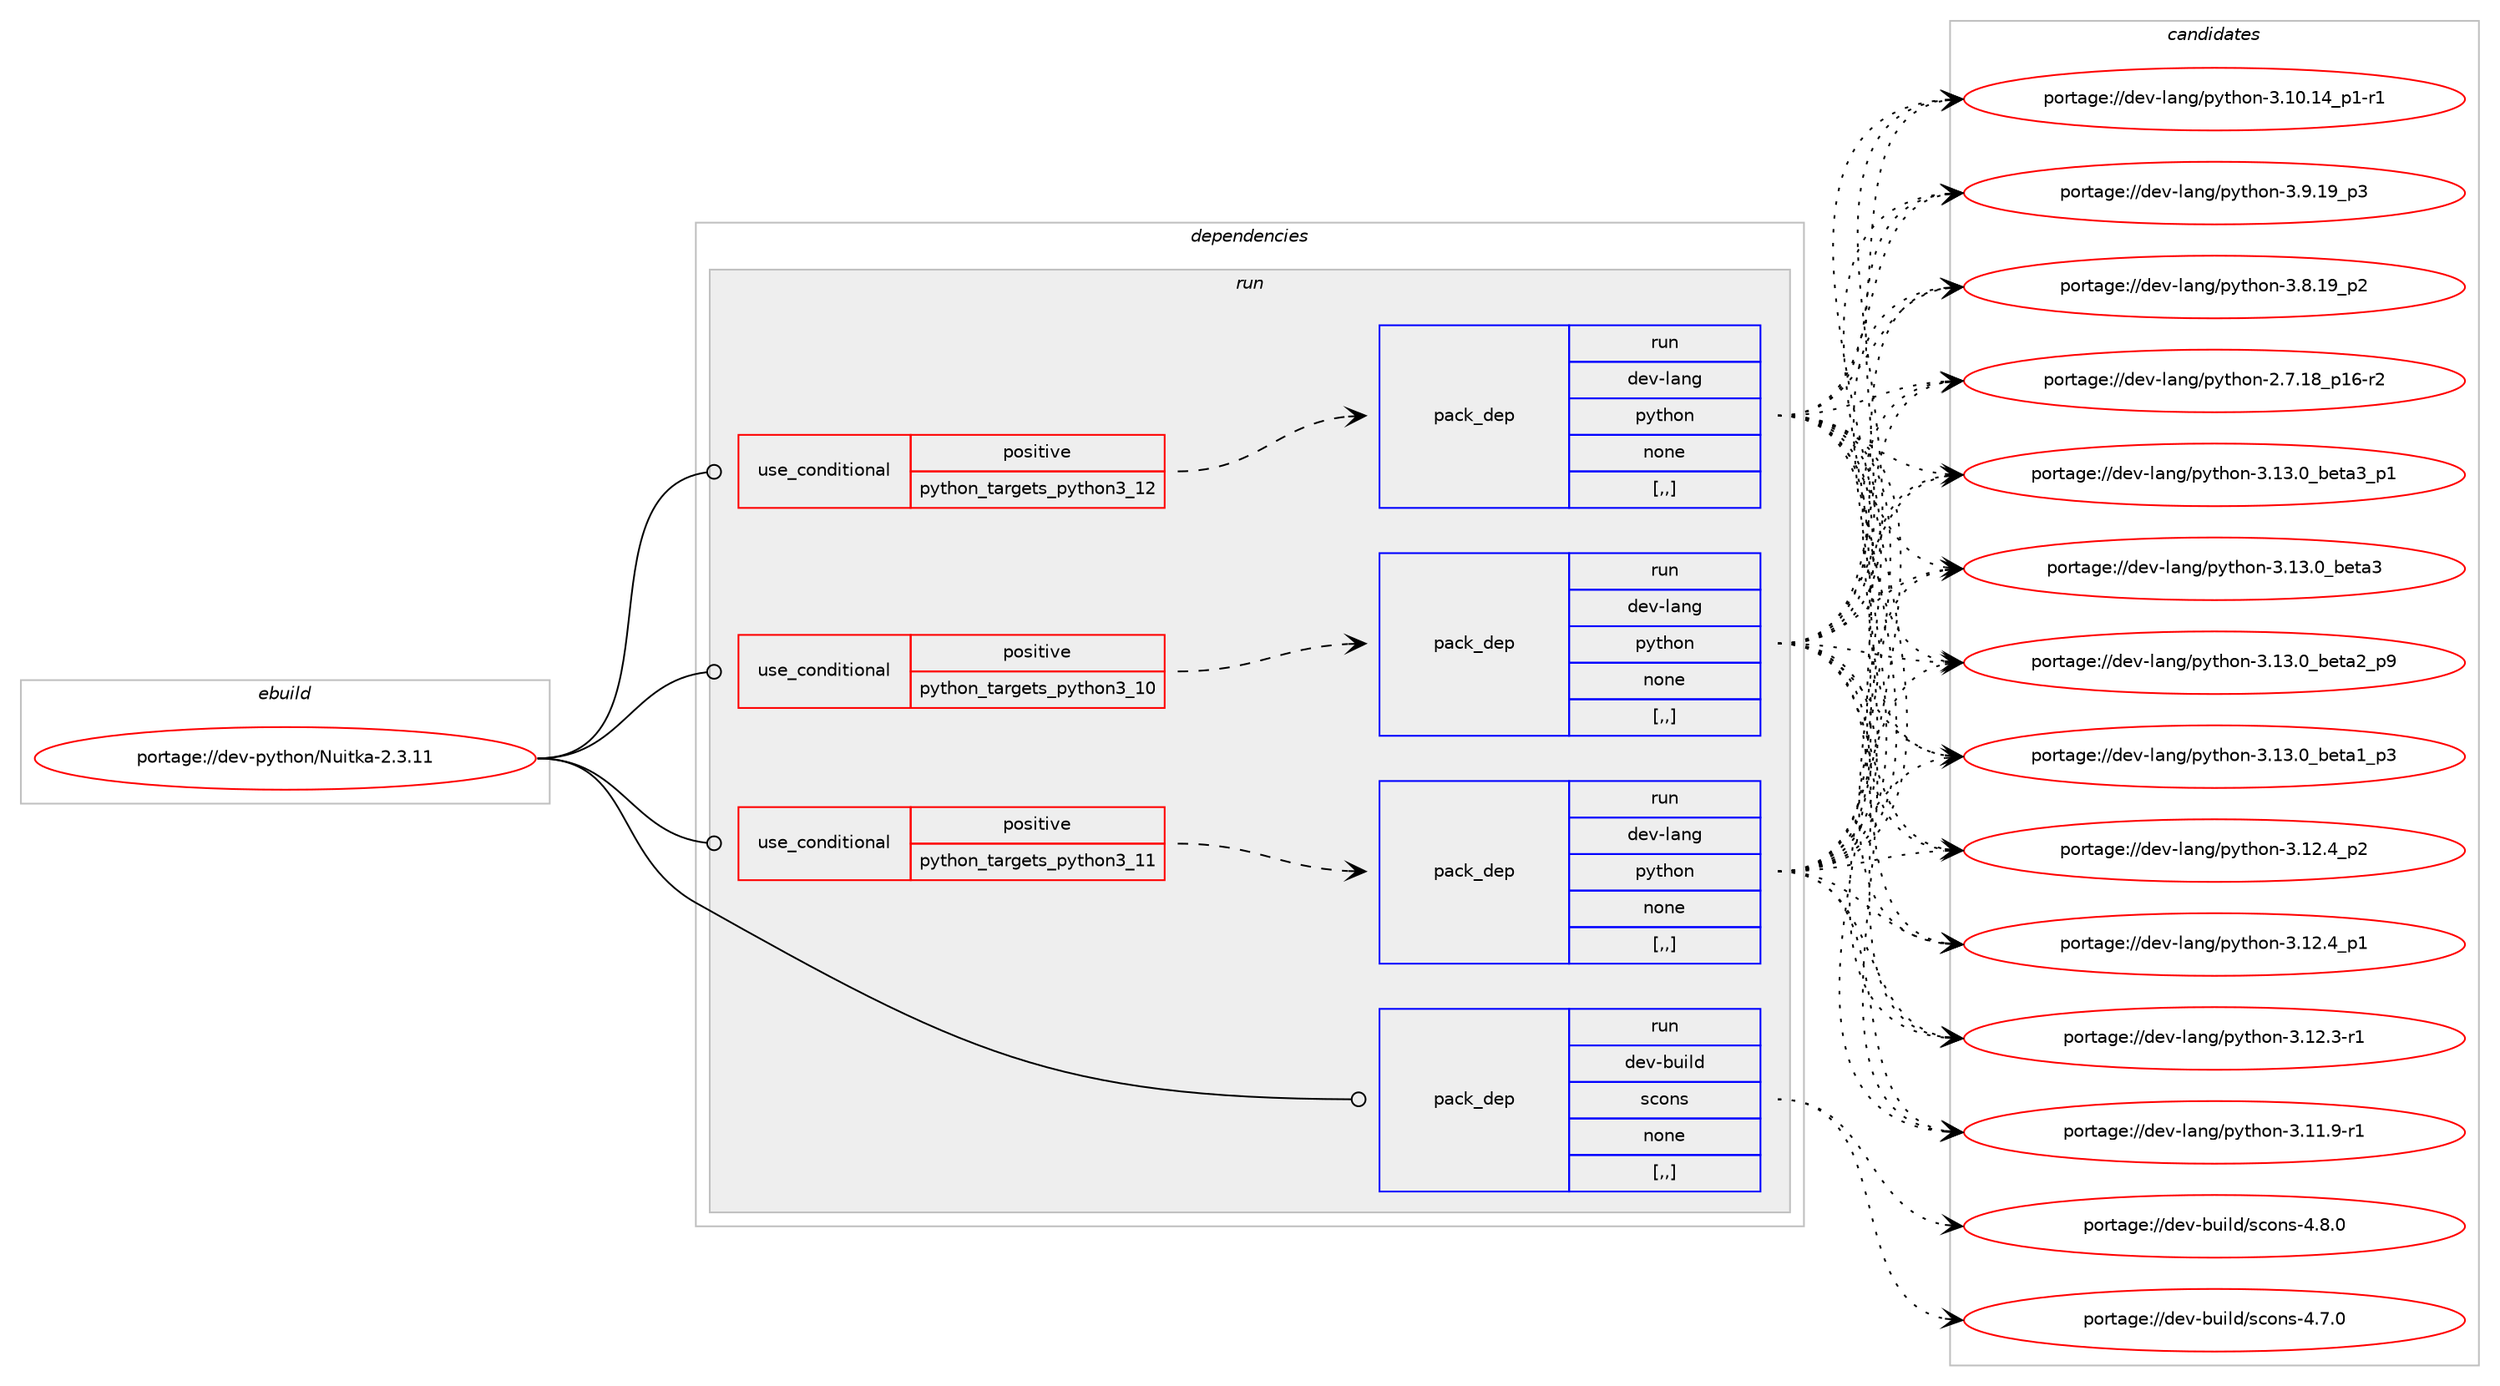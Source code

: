 digraph prolog {

# *************
# Graph options
# *************

newrank=true;
concentrate=true;
compound=true;
graph [rankdir=LR,fontname=Helvetica,fontsize=10,ranksep=1.5];#, ranksep=2.5, nodesep=0.2];
edge  [arrowhead=vee];
node  [fontname=Helvetica,fontsize=10];

# **********
# The ebuild
# **********

subgraph cluster_leftcol {
color=gray;
label=<<i>ebuild</i>>;
id [label="portage://dev-python/Nuitka-2.3.11", color=red, width=4, href="../dev-python/Nuitka-2.3.11.svg"];
}

# ****************
# The dependencies
# ****************

subgraph cluster_midcol {
color=gray;
label=<<i>dependencies</i>>;
subgraph cluster_compile {
fillcolor="#eeeeee";
style=filled;
label=<<i>compile</i>>;
}
subgraph cluster_compileandrun {
fillcolor="#eeeeee";
style=filled;
label=<<i>compile and run</i>>;
}
subgraph cluster_run {
fillcolor="#eeeeee";
style=filled;
label=<<i>run</i>>;
subgraph cond30442 {
dependency140640 [label=<<TABLE BORDER="0" CELLBORDER="1" CELLSPACING="0" CELLPADDING="4"><TR><TD ROWSPAN="3" CELLPADDING="10">use_conditional</TD></TR><TR><TD>positive</TD></TR><TR><TD>python_targets_python3_10</TD></TR></TABLE>>, shape=none, color=red];
subgraph pack108956 {
dependency140641 [label=<<TABLE BORDER="0" CELLBORDER="1" CELLSPACING="0" CELLPADDING="4" WIDTH="220"><TR><TD ROWSPAN="6" CELLPADDING="30">pack_dep</TD></TR><TR><TD WIDTH="110">run</TD></TR><TR><TD>dev-lang</TD></TR><TR><TD>python</TD></TR><TR><TD>none</TD></TR><TR><TD>[,,]</TD></TR></TABLE>>, shape=none, color=blue];
}
dependency140640:e -> dependency140641:w [weight=20,style="dashed",arrowhead="vee"];
}
id:e -> dependency140640:w [weight=20,style="solid",arrowhead="odot"];
subgraph cond30443 {
dependency140642 [label=<<TABLE BORDER="0" CELLBORDER="1" CELLSPACING="0" CELLPADDING="4"><TR><TD ROWSPAN="3" CELLPADDING="10">use_conditional</TD></TR><TR><TD>positive</TD></TR><TR><TD>python_targets_python3_11</TD></TR></TABLE>>, shape=none, color=red];
subgraph pack108957 {
dependency140643 [label=<<TABLE BORDER="0" CELLBORDER="1" CELLSPACING="0" CELLPADDING="4" WIDTH="220"><TR><TD ROWSPAN="6" CELLPADDING="30">pack_dep</TD></TR><TR><TD WIDTH="110">run</TD></TR><TR><TD>dev-lang</TD></TR><TR><TD>python</TD></TR><TR><TD>none</TD></TR><TR><TD>[,,]</TD></TR></TABLE>>, shape=none, color=blue];
}
dependency140642:e -> dependency140643:w [weight=20,style="dashed",arrowhead="vee"];
}
id:e -> dependency140642:w [weight=20,style="solid",arrowhead="odot"];
subgraph cond30444 {
dependency140644 [label=<<TABLE BORDER="0" CELLBORDER="1" CELLSPACING="0" CELLPADDING="4"><TR><TD ROWSPAN="3" CELLPADDING="10">use_conditional</TD></TR><TR><TD>positive</TD></TR><TR><TD>python_targets_python3_12</TD></TR></TABLE>>, shape=none, color=red];
subgraph pack108958 {
dependency140645 [label=<<TABLE BORDER="0" CELLBORDER="1" CELLSPACING="0" CELLPADDING="4" WIDTH="220"><TR><TD ROWSPAN="6" CELLPADDING="30">pack_dep</TD></TR><TR><TD WIDTH="110">run</TD></TR><TR><TD>dev-lang</TD></TR><TR><TD>python</TD></TR><TR><TD>none</TD></TR><TR><TD>[,,]</TD></TR></TABLE>>, shape=none, color=blue];
}
dependency140644:e -> dependency140645:w [weight=20,style="dashed",arrowhead="vee"];
}
id:e -> dependency140644:w [weight=20,style="solid",arrowhead="odot"];
subgraph pack108959 {
dependency140646 [label=<<TABLE BORDER="0" CELLBORDER="1" CELLSPACING="0" CELLPADDING="4" WIDTH="220"><TR><TD ROWSPAN="6" CELLPADDING="30">pack_dep</TD></TR><TR><TD WIDTH="110">run</TD></TR><TR><TD>dev-build</TD></TR><TR><TD>scons</TD></TR><TR><TD>none</TD></TR><TR><TD>[,,]</TD></TR></TABLE>>, shape=none, color=blue];
}
id:e -> dependency140646:w [weight=20,style="solid",arrowhead="odot"];
}
}

# **************
# The candidates
# **************

subgraph cluster_choices {
rank=same;
color=gray;
label=<<i>candidates</i>>;

subgraph choice108956 {
color=black;
nodesep=1;
choice10010111845108971101034711212111610411111045514649514648959810111697519511249 [label="portage://dev-lang/python-3.13.0_beta3_p1", color=red, width=4,href="../dev-lang/python-3.13.0_beta3_p1.svg"];
choice1001011184510897110103471121211161041111104551464951464895981011169751 [label="portage://dev-lang/python-3.13.0_beta3", color=red, width=4,href="../dev-lang/python-3.13.0_beta3.svg"];
choice10010111845108971101034711212111610411111045514649514648959810111697509511257 [label="portage://dev-lang/python-3.13.0_beta2_p9", color=red, width=4,href="../dev-lang/python-3.13.0_beta2_p9.svg"];
choice10010111845108971101034711212111610411111045514649514648959810111697499511251 [label="portage://dev-lang/python-3.13.0_beta1_p3", color=red, width=4,href="../dev-lang/python-3.13.0_beta1_p3.svg"];
choice100101118451089711010347112121116104111110455146495046529511250 [label="portage://dev-lang/python-3.12.4_p2", color=red, width=4,href="../dev-lang/python-3.12.4_p2.svg"];
choice100101118451089711010347112121116104111110455146495046529511249 [label="portage://dev-lang/python-3.12.4_p1", color=red, width=4,href="../dev-lang/python-3.12.4_p1.svg"];
choice100101118451089711010347112121116104111110455146495046514511449 [label="portage://dev-lang/python-3.12.3-r1", color=red, width=4,href="../dev-lang/python-3.12.3-r1.svg"];
choice100101118451089711010347112121116104111110455146494946574511449 [label="portage://dev-lang/python-3.11.9-r1", color=red, width=4,href="../dev-lang/python-3.11.9-r1.svg"];
choice100101118451089711010347112121116104111110455146494846495295112494511449 [label="portage://dev-lang/python-3.10.14_p1-r1", color=red, width=4,href="../dev-lang/python-3.10.14_p1-r1.svg"];
choice100101118451089711010347112121116104111110455146574649579511251 [label="portage://dev-lang/python-3.9.19_p3", color=red, width=4,href="../dev-lang/python-3.9.19_p3.svg"];
choice100101118451089711010347112121116104111110455146564649579511250 [label="portage://dev-lang/python-3.8.19_p2", color=red, width=4,href="../dev-lang/python-3.8.19_p2.svg"];
choice100101118451089711010347112121116104111110455046554649569511249544511450 [label="portage://dev-lang/python-2.7.18_p16-r2", color=red, width=4,href="../dev-lang/python-2.7.18_p16-r2.svg"];
dependency140641:e -> choice10010111845108971101034711212111610411111045514649514648959810111697519511249:w [style=dotted,weight="100"];
dependency140641:e -> choice1001011184510897110103471121211161041111104551464951464895981011169751:w [style=dotted,weight="100"];
dependency140641:e -> choice10010111845108971101034711212111610411111045514649514648959810111697509511257:w [style=dotted,weight="100"];
dependency140641:e -> choice10010111845108971101034711212111610411111045514649514648959810111697499511251:w [style=dotted,weight="100"];
dependency140641:e -> choice100101118451089711010347112121116104111110455146495046529511250:w [style=dotted,weight="100"];
dependency140641:e -> choice100101118451089711010347112121116104111110455146495046529511249:w [style=dotted,weight="100"];
dependency140641:e -> choice100101118451089711010347112121116104111110455146495046514511449:w [style=dotted,weight="100"];
dependency140641:e -> choice100101118451089711010347112121116104111110455146494946574511449:w [style=dotted,weight="100"];
dependency140641:e -> choice100101118451089711010347112121116104111110455146494846495295112494511449:w [style=dotted,weight="100"];
dependency140641:e -> choice100101118451089711010347112121116104111110455146574649579511251:w [style=dotted,weight="100"];
dependency140641:e -> choice100101118451089711010347112121116104111110455146564649579511250:w [style=dotted,weight="100"];
dependency140641:e -> choice100101118451089711010347112121116104111110455046554649569511249544511450:w [style=dotted,weight="100"];
}
subgraph choice108957 {
color=black;
nodesep=1;
choice10010111845108971101034711212111610411111045514649514648959810111697519511249 [label="portage://dev-lang/python-3.13.0_beta3_p1", color=red, width=4,href="../dev-lang/python-3.13.0_beta3_p1.svg"];
choice1001011184510897110103471121211161041111104551464951464895981011169751 [label="portage://dev-lang/python-3.13.0_beta3", color=red, width=4,href="../dev-lang/python-3.13.0_beta3.svg"];
choice10010111845108971101034711212111610411111045514649514648959810111697509511257 [label="portage://dev-lang/python-3.13.0_beta2_p9", color=red, width=4,href="../dev-lang/python-3.13.0_beta2_p9.svg"];
choice10010111845108971101034711212111610411111045514649514648959810111697499511251 [label="portage://dev-lang/python-3.13.0_beta1_p3", color=red, width=4,href="../dev-lang/python-3.13.0_beta1_p3.svg"];
choice100101118451089711010347112121116104111110455146495046529511250 [label="portage://dev-lang/python-3.12.4_p2", color=red, width=4,href="../dev-lang/python-3.12.4_p2.svg"];
choice100101118451089711010347112121116104111110455146495046529511249 [label="portage://dev-lang/python-3.12.4_p1", color=red, width=4,href="../dev-lang/python-3.12.4_p1.svg"];
choice100101118451089711010347112121116104111110455146495046514511449 [label="portage://dev-lang/python-3.12.3-r1", color=red, width=4,href="../dev-lang/python-3.12.3-r1.svg"];
choice100101118451089711010347112121116104111110455146494946574511449 [label="portage://dev-lang/python-3.11.9-r1", color=red, width=4,href="../dev-lang/python-3.11.9-r1.svg"];
choice100101118451089711010347112121116104111110455146494846495295112494511449 [label="portage://dev-lang/python-3.10.14_p1-r1", color=red, width=4,href="../dev-lang/python-3.10.14_p1-r1.svg"];
choice100101118451089711010347112121116104111110455146574649579511251 [label="portage://dev-lang/python-3.9.19_p3", color=red, width=4,href="../dev-lang/python-3.9.19_p3.svg"];
choice100101118451089711010347112121116104111110455146564649579511250 [label="portage://dev-lang/python-3.8.19_p2", color=red, width=4,href="../dev-lang/python-3.8.19_p2.svg"];
choice100101118451089711010347112121116104111110455046554649569511249544511450 [label="portage://dev-lang/python-2.7.18_p16-r2", color=red, width=4,href="../dev-lang/python-2.7.18_p16-r2.svg"];
dependency140643:e -> choice10010111845108971101034711212111610411111045514649514648959810111697519511249:w [style=dotted,weight="100"];
dependency140643:e -> choice1001011184510897110103471121211161041111104551464951464895981011169751:w [style=dotted,weight="100"];
dependency140643:e -> choice10010111845108971101034711212111610411111045514649514648959810111697509511257:w [style=dotted,weight="100"];
dependency140643:e -> choice10010111845108971101034711212111610411111045514649514648959810111697499511251:w [style=dotted,weight="100"];
dependency140643:e -> choice100101118451089711010347112121116104111110455146495046529511250:w [style=dotted,weight="100"];
dependency140643:e -> choice100101118451089711010347112121116104111110455146495046529511249:w [style=dotted,weight="100"];
dependency140643:e -> choice100101118451089711010347112121116104111110455146495046514511449:w [style=dotted,weight="100"];
dependency140643:e -> choice100101118451089711010347112121116104111110455146494946574511449:w [style=dotted,weight="100"];
dependency140643:e -> choice100101118451089711010347112121116104111110455146494846495295112494511449:w [style=dotted,weight="100"];
dependency140643:e -> choice100101118451089711010347112121116104111110455146574649579511251:w [style=dotted,weight="100"];
dependency140643:e -> choice100101118451089711010347112121116104111110455146564649579511250:w [style=dotted,weight="100"];
dependency140643:e -> choice100101118451089711010347112121116104111110455046554649569511249544511450:w [style=dotted,weight="100"];
}
subgraph choice108958 {
color=black;
nodesep=1;
choice10010111845108971101034711212111610411111045514649514648959810111697519511249 [label="portage://dev-lang/python-3.13.0_beta3_p1", color=red, width=4,href="../dev-lang/python-3.13.0_beta3_p1.svg"];
choice1001011184510897110103471121211161041111104551464951464895981011169751 [label="portage://dev-lang/python-3.13.0_beta3", color=red, width=4,href="../dev-lang/python-3.13.0_beta3.svg"];
choice10010111845108971101034711212111610411111045514649514648959810111697509511257 [label="portage://dev-lang/python-3.13.0_beta2_p9", color=red, width=4,href="../dev-lang/python-3.13.0_beta2_p9.svg"];
choice10010111845108971101034711212111610411111045514649514648959810111697499511251 [label="portage://dev-lang/python-3.13.0_beta1_p3", color=red, width=4,href="../dev-lang/python-3.13.0_beta1_p3.svg"];
choice100101118451089711010347112121116104111110455146495046529511250 [label="portage://dev-lang/python-3.12.4_p2", color=red, width=4,href="../dev-lang/python-3.12.4_p2.svg"];
choice100101118451089711010347112121116104111110455146495046529511249 [label="portage://dev-lang/python-3.12.4_p1", color=red, width=4,href="../dev-lang/python-3.12.4_p1.svg"];
choice100101118451089711010347112121116104111110455146495046514511449 [label="portage://dev-lang/python-3.12.3-r1", color=red, width=4,href="../dev-lang/python-3.12.3-r1.svg"];
choice100101118451089711010347112121116104111110455146494946574511449 [label="portage://dev-lang/python-3.11.9-r1", color=red, width=4,href="../dev-lang/python-3.11.9-r1.svg"];
choice100101118451089711010347112121116104111110455146494846495295112494511449 [label="portage://dev-lang/python-3.10.14_p1-r1", color=red, width=4,href="../dev-lang/python-3.10.14_p1-r1.svg"];
choice100101118451089711010347112121116104111110455146574649579511251 [label="portage://dev-lang/python-3.9.19_p3", color=red, width=4,href="../dev-lang/python-3.9.19_p3.svg"];
choice100101118451089711010347112121116104111110455146564649579511250 [label="portage://dev-lang/python-3.8.19_p2", color=red, width=4,href="../dev-lang/python-3.8.19_p2.svg"];
choice100101118451089711010347112121116104111110455046554649569511249544511450 [label="portage://dev-lang/python-2.7.18_p16-r2", color=red, width=4,href="../dev-lang/python-2.7.18_p16-r2.svg"];
dependency140645:e -> choice10010111845108971101034711212111610411111045514649514648959810111697519511249:w [style=dotted,weight="100"];
dependency140645:e -> choice1001011184510897110103471121211161041111104551464951464895981011169751:w [style=dotted,weight="100"];
dependency140645:e -> choice10010111845108971101034711212111610411111045514649514648959810111697509511257:w [style=dotted,weight="100"];
dependency140645:e -> choice10010111845108971101034711212111610411111045514649514648959810111697499511251:w [style=dotted,weight="100"];
dependency140645:e -> choice100101118451089711010347112121116104111110455146495046529511250:w [style=dotted,weight="100"];
dependency140645:e -> choice100101118451089711010347112121116104111110455146495046529511249:w [style=dotted,weight="100"];
dependency140645:e -> choice100101118451089711010347112121116104111110455146495046514511449:w [style=dotted,weight="100"];
dependency140645:e -> choice100101118451089711010347112121116104111110455146494946574511449:w [style=dotted,weight="100"];
dependency140645:e -> choice100101118451089711010347112121116104111110455146494846495295112494511449:w [style=dotted,weight="100"];
dependency140645:e -> choice100101118451089711010347112121116104111110455146574649579511251:w [style=dotted,weight="100"];
dependency140645:e -> choice100101118451089711010347112121116104111110455146564649579511250:w [style=dotted,weight="100"];
dependency140645:e -> choice100101118451089711010347112121116104111110455046554649569511249544511450:w [style=dotted,weight="100"];
}
subgraph choice108959 {
color=black;
nodesep=1;
choice10010111845981171051081004711599111110115455246564648 [label="portage://dev-build/scons-4.8.0", color=red, width=4,href="../dev-build/scons-4.8.0.svg"];
choice10010111845981171051081004711599111110115455246554648 [label="portage://dev-build/scons-4.7.0", color=red, width=4,href="../dev-build/scons-4.7.0.svg"];
dependency140646:e -> choice10010111845981171051081004711599111110115455246564648:w [style=dotted,weight="100"];
dependency140646:e -> choice10010111845981171051081004711599111110115455246554648:w [style=dotted,weight="100"];
}
}

}
